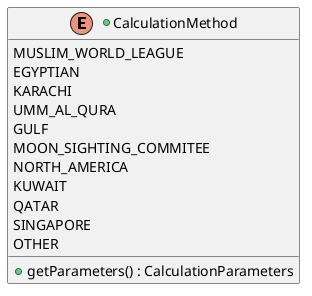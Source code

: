 @startuml
+enum CalculationMethod{
MUSLIM_WORLD_LEAGUE
EGYPTIAN
KARACHI
UMM_AL_QURA
GULF
MOON_SIGHTING_COMMITEE
NORTH_AMERICA
KUWAIT
QATAR
SINGAPORE
OTHER
+getParameters() : CalculationParameters
}

@enduml